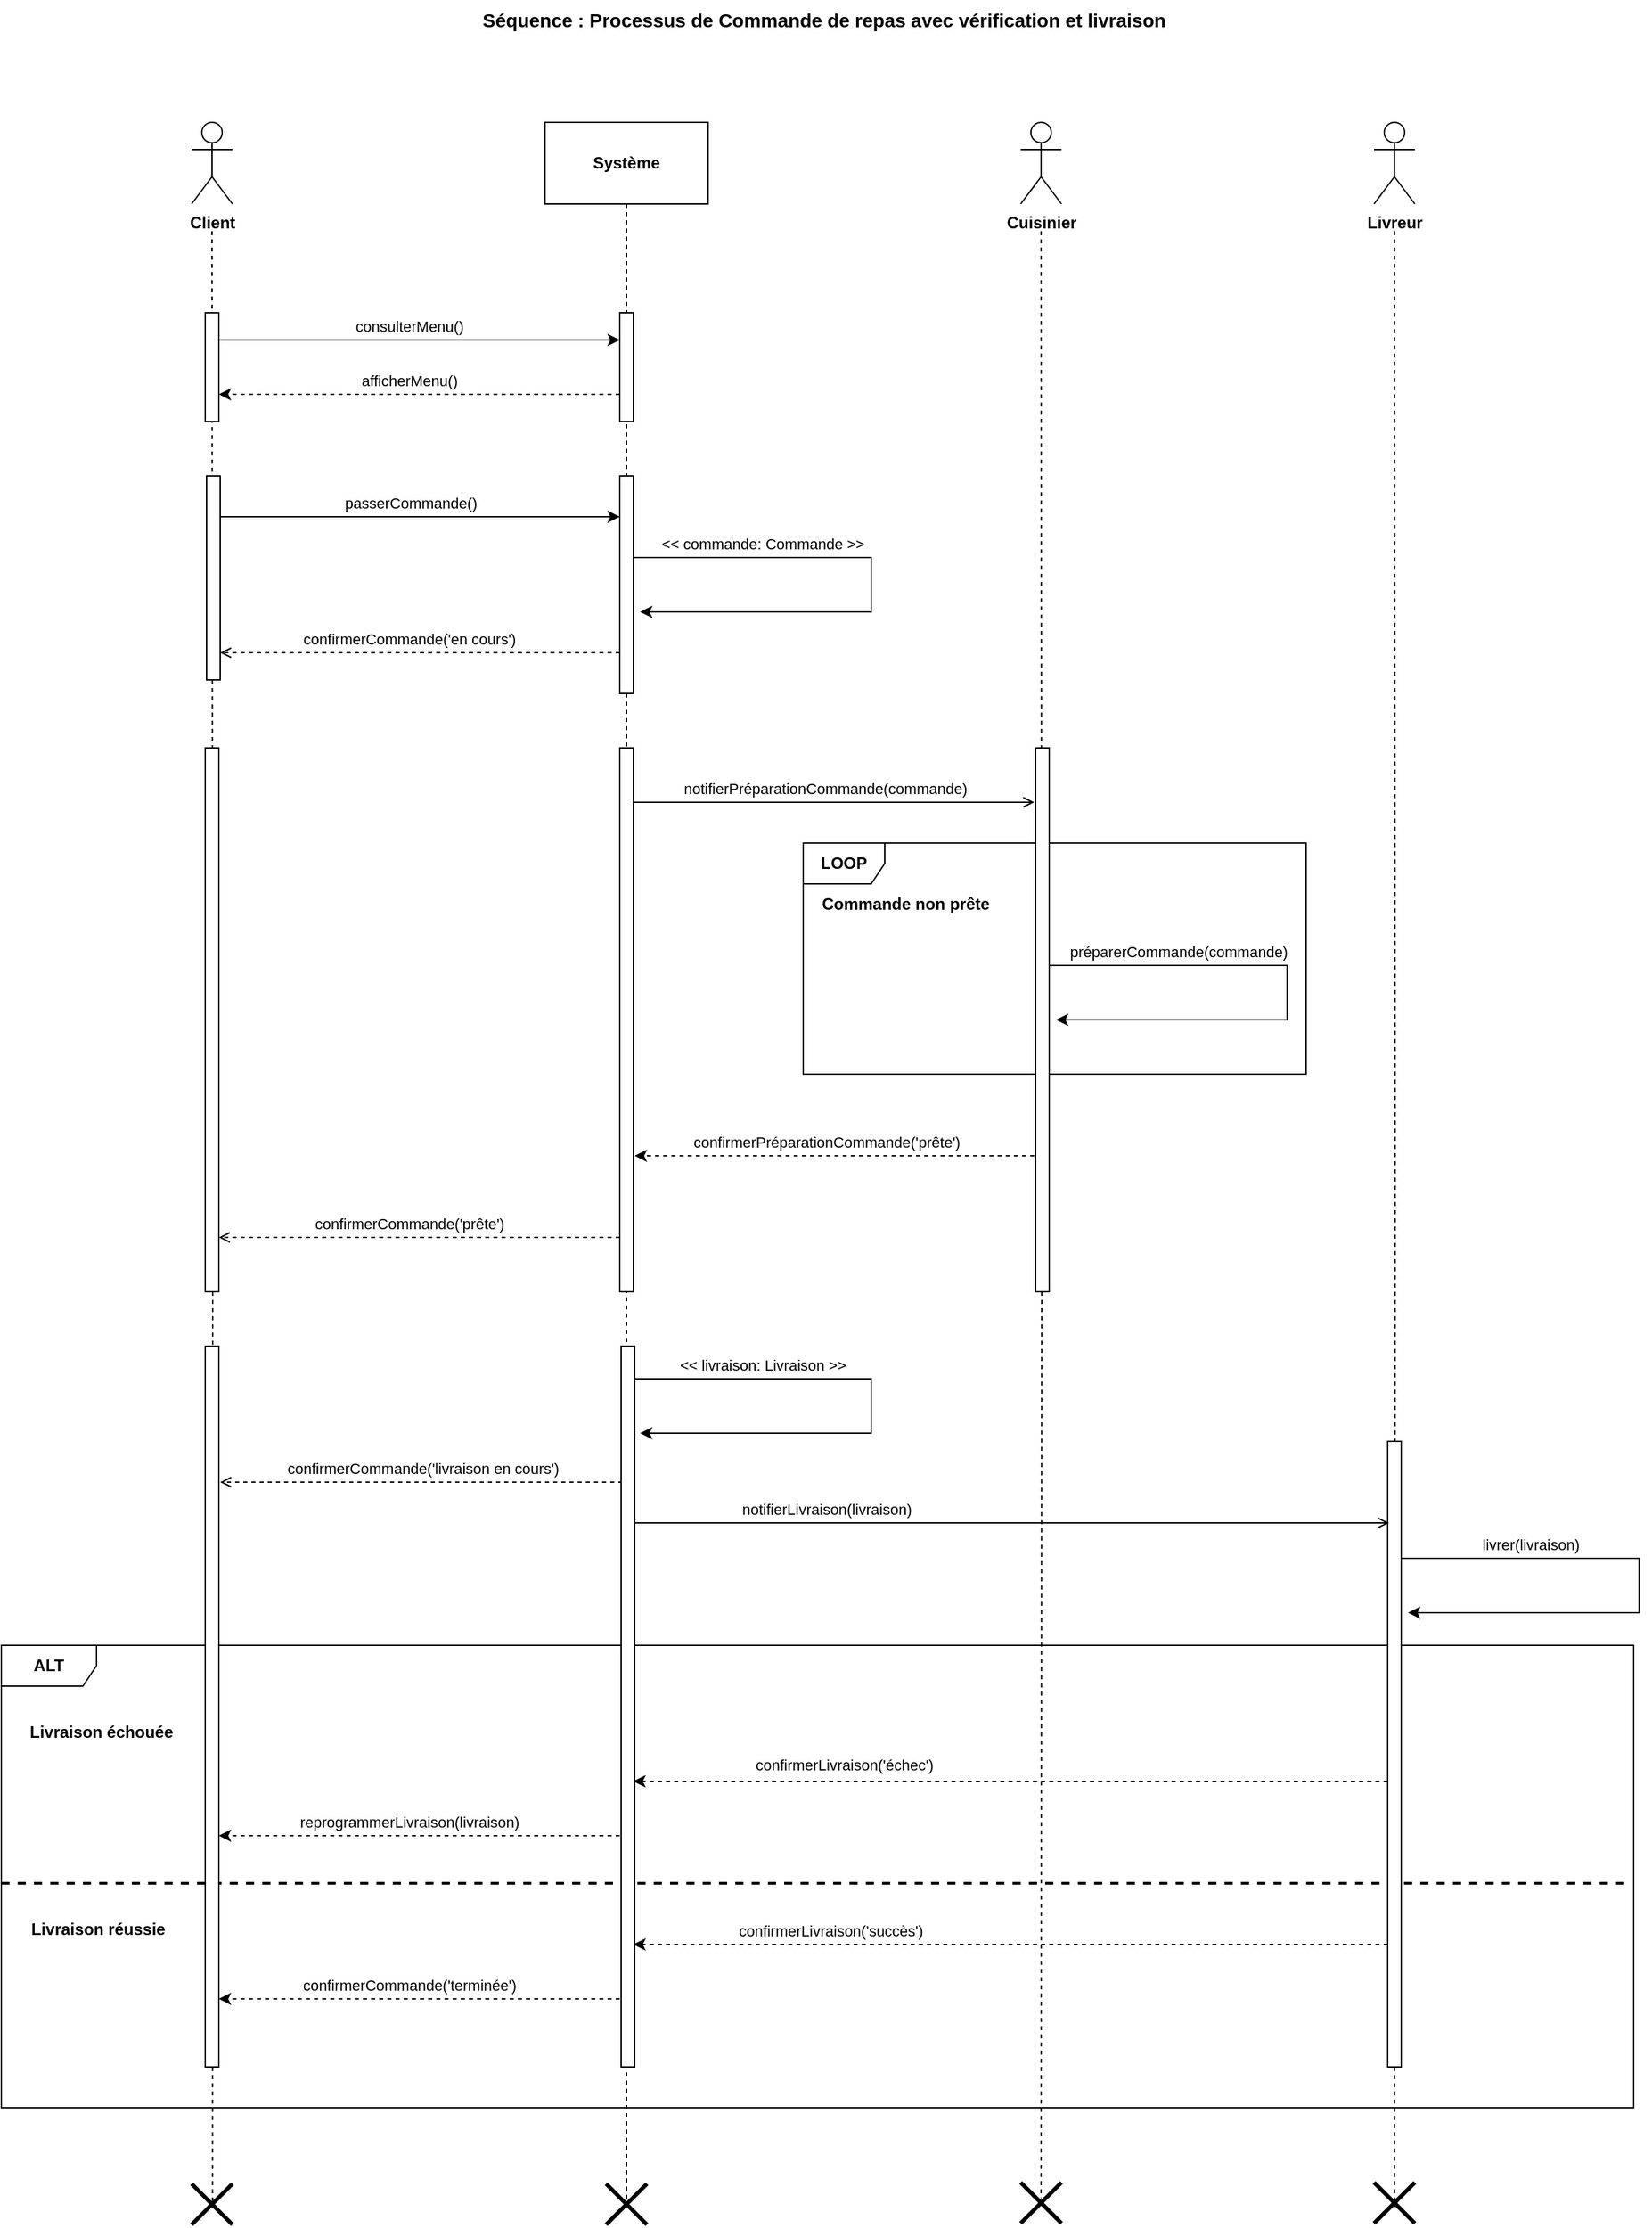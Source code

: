 <mxfile version="24.7.8">
  <diagram name="Page-1" id="D7yS6TGtbbVaGq-q8SK_">
    <mxGraphModel dx="1434" dy="2023" grid="1" gridSize="10" guides="1" tooltips="1" connect="1" arrows="1" fold="1" page="1" pageScale="1" pageWidth="827" pageHeight="1169" math="0" shadow="0">
      <root>
        <mxCell id="0" />
        <mxCell id="1" parent="0" />
        <mxCell id="ar2sXBPk_G7wxFLhryar-87" style="edgeStyle=orthogonalEdgeStyle;rounded=0;orthogonalLoop=1;jettySize=auto;html=1;entryX=0.5;entryY=0.6;entryDx=0;entryDy=0;entryPerimeter=0;dashed=1;endArrow=none;endFill=0;" edge="1" parent="1" target="ar2sXBPk_G7wxFLhryar-81">
          <mxGeometry relative="1" as="geometry">
            <mxPoint x="1065" y="-980" as="sourcePoint" />
          </mxGeometry>
        </mxCell>
        <mxCell id="ar2sXBPk_G7wxFLhryar-1" value="&lt;b&gt;&lt;span style=&quot;font-size: 14px;&quot;&gt;Séquence :&amp;nbsp;&lt;/span&gt;Processus de Commande de repas avec vérification et livraison&lt;/b&gt;" style="text;html=1;align=center;verticalAlign=middle;whiteSpace=wrap;rounded=0;fontSize=14;" vertex="1" parent="1">
          <mxGeometry x="380" y="-1150" width="531" height="30" as="geometry" />
        </mxCell>
        <mxCell id="ar2sXBPk_G7wxFLhryar-58" value="&lt;b&gt;Client&lt;/b&gt;" style="shape=umlActor;verticalLabelPosition=bottom;verticalAlign=top;html=1;outlineConnect=0;" vertex="1" parent="1">
          <mxGeometry x="180" y="-1060" width="30" height="60" as="geometry" />
        </mxCell>
        <mxCell id="ar2sXBPk_G7wxFLhryar-59" value="&lt;b&gt;Système&lt;/b&gt;" style="rounded=0;whiteSpace=wrap;html=1;" vertex="1" parent="1">
          <mxGeometry x="440" y="-1060" width="120" height="60" as="geometry" />
        </mxCell>
        <mxCell id="ar2sXBPk_G7wxFLhryar-60" value="&lt;b&gt;Cuisinier&lt;/b&gt;" style="shape=umlActor;verticalLabelPosition=bottom;verticalAlign=top;html=1;outlineConnect=0;" vertex="1" parent="1">
          <mxGeometry x="790" y="-1060" width="30" height="60" as="geometry" />
        </mxCell>
        <mxCell id="ar2sXBPk_G7wxFLhryar-61" value="&lt;b&gt;Livreur&lt;/b&gt;" style="shape=umlActor;verticalLabelPosition=bottom;verticalAlign=top;html=1;outlineConnect=0;" vertex="1" parent="1">
          <mxGeometry x="1050" y="-1060" width="30" height="60" as="geometry" />
        </mxCell>
        <mxCell id="ar2sXBPk_G7wxFLhryar-67" value="&lt;b&gt;LOOP&lt;/b&gt;" style="shape=umlFrame;whiteSpace=wrap;html=1;pointerEvents=0;" vertex="1" parent="1">
          <mxGeometry x="630" y="-530" width="370" height="170" as="geometry" />
        </mxCell>
        <mxCell id="ar2sXBPk_G7wxFLhryar-68" value="&lt;b&gt;Commande non prête&lt;/b&gt;" style="text;html=1;align=center;verticalAlign=middle;resizable=0;points=[];autosize=1;strokeColor=none;fillColor=none;" vertex="1" parent="1">
          <mxGeometry x="630" y="-500" width="150" height="30" as="geometry" />
        </mxCell>
        <mxCell id="ar2sXBPk_G7wxFLhryar-73" value="&lt;b&gt;ALT&lt;/b&gt;" style="shape=umlFrame;whiteSpace=wrap;html=1;pointerEvents=0;recursiveResize=0;container=1;collapsible=0;width=70;height=30;" vertex="1" parent="1">
          <mxGeometry x="40" y="60" width="1201" height="340" as="geometry" />
        </mxCell>
        <mxCell id="ar2sXBPk_G7wxFLhryar-74" value="&lt;b&gt;Livraison échouée&lt;/b&gt;" style="text;html=1;" vertex="1" parent="ar2sXBPk_G7wxFLhryar-73">
          <mxGeometry width="100" height="20" relative="1" as="geometry">
            <mxPoint x="19" y="50" as="offset" />
          </mxGeometry>
        </mxCell>
        <mxCell id="ar2sXBPk_G7wxFLhryar-75" value="&lt;b&gt;Livraison réussie&lt;/b&gt;" style="line;strokeWidth=2;dashed=1;labelPosition=center;verticalLabelPosition=bottom;align=left;verticalAlign=top;spacingLeft=20;spacingTop=15;html=1;whiteSpace=wrap;" vertex="1" parent="ar2sXBPk_G7wxFLhryar-73">
          <mxGeometry y="170" width="1200" height="10" as="geometry" />
        </mxCell>
        <mxCell id="ar2sXBPk_G7wxFLhryar-116" style="edgeStyle=orthogonalEdgeStyle;rounded=0;orthogonalLoop=1;jettySize=auto;html=1;curved=0;dashed=1;" edge="1" parent="ar2sXBPk_G7wxFLhryar-73">
          <mxGeometry relative="1" as="geometry">
            <mxPoint x="1020" y="100" as="sourcePoint" />
            <mxPoint x="465" y="100" as="targetPoint" />
          </mxGeometry>
        </mxCell>
        <mxCell id="ar2sXBPk_G7wxFLhryar-117" value="confirmerLivraison(&#39;échec&#39;)" style="edgeLabel;html=1;align=center;verticalAlign=middle;resizable=0;points=[];" vertex="1" connectable="0" parent="ar2sXBPk_G7wxFLhryar-116">
          <mxGeometry x="0.333" y="-3" relative="1" as="geometry">
            <mxPoint x="-30" y="-9" as="offset" />
          </mxGeometry>
        </mxCell>
        <mxCell id="ar2sXBPk_G7wxFLhryar-118" style="edgeStyle=orthogonalEdgeStyle;rounded=0;orthogonalLoop=1;jettySize=auto;html=1;curved=0;dashed=1;" edge="1" parent="ar2sXBPk_G7wxFLhryar-73">
          <mxGeometry relative="1" as="geometry">
            <mxPoint x="1020" y="220" as="sourcePoint" />
            <mxPoint x="465" y="220" as="targetPoint" />
          </mxGeometry>
        </mxCell>
        <mxCell id="ar2sXBPk_G7wxFLhryar-119" value="confirmerLivraison(&#39;succès&#39;)" style="edgeLabel;html=1;align=center;verticalAlign=middle;resizable=0;points=[];" vertex="1" connectable="0" parent="ar2sXBPk_G7wxFLhryar-118">
          <mxGeometry x="0.279" y="-2" relative="1" as="geometry">
            <mxPoint x="-55" y="-8" as="offset" />
          </mxGeometry>
        </mxCell>
        <mxCell id="ar2sXBPk_G7wxFLhryar-121" style="edgeStyle=orthogonalEdgeStyle;rounded=0;orthogonalLoop=1;jettySize=auto;html=1;curved=0;dashed=1;" edge="1" parent="ar2sXBPk_G7wxFLhryar-73">
          <mxGeometry relative="1" as="geometry">
            <mxPoint x="455.0" y="140" as="sourcePoint" />
            <mxPoint x="160" y="140" as="targetPoint" />
          </mxGeometry>
        </mxCell>
        <mxCell id="ar2sXBPk_G7wxFLhryar-122" value="reprogrammerLivraison(livraison)" style="edgeLabel;html=1;align=center;verticalAlign=middle;resizable=0;points=[];" vertex="1" connectable="0" parent="ar2sXBPk_G7wxFLhryar-121">
          <mxGeometry x="0.308" y="1" relative="1" as="geometry">
            <mxPoint x="38" y="-11" as="offset" />
          </mxGeometry>
        </mxCell>
        <mxCell id="ar2sXBPk_G7wxFLhryar-123" style="edgeStyle=orthogonalEdgeStyle;rounded=0;orthogonalLoop=1;jettySize=auto;html=1;curved=0;dashed=1;" edge="1" parent="ar2sXBPk_G7wxFLhryar-73">
          <mxGeometry relative="1" as="geometry">
            <mxPoint x="455.0" y="260" as="sourcePoint" />
            <mxPoint x="160" y="260" as="targetPoint" />
          </mxGeometry>
        </mxCell>
        <mxCell id="ar2sXBPk_G7wxFLhryar-124" value="confirmerCommande(&#39;terminée&#39;)" style="edgeLabel;html=1;align=center;verticalAlign=middle;resizable=0;points=[];" vertex="1" connectable="0" parent="ar2sXBPk_G7wxFLhryar-123">
          <mxGeometry x="0.145" y="-1" relative="1" as="geometry">
            <mxPoint x="14" y="-9" as="offset" />
          </mxGeometry>
        </mxCell>
        <mxCell id="ar2sXBPk_G7wxFLhryar-79" value="" style="shape=umlDestroy;whiteSpace=wrap;html=1;strokeWidth=3;targetShapes=umlLifeline;" vertex="1" parent="1">
          <mxGeometry x="485" y="456" width="30" height="30" as="geometry" />
        </mxCell>
        <mxCell id="ar2sXBPk_G7wxFLhryar-80" value="" style="shape=umlDestroy;whiteSpace=wrap;html=1;strokeWidth=3;targetShapes=umlLifeline;" vertex="1" parent="1">
          <mxGeometry x="790" y="455" width="30" height="30" as="geometry" />
        </mxCell>
        <mxCell id="ar2sXBPk_G7wxFLhryar-81" value="" style="shape=umlDestroy;whiteSpace=wrap;html=1;strokeWidth=3;targetShapes=umlLifeline;" vertex="1" parent="1">
          <mxGeometry x="1050" y="455" width="30" height="30" as="geometry" />
        </mxCell>
        <mxCell id="ar2sXBPk_G7wxFLhryar-82" value="" style="shape=umlDestroy;whiteSpace=wrap;html=1;strokeWidth=3;targetShapes=umlLifeline;" vertex="1" parent="1">
          <mxGeometry x="180" y="456" width="30" height="30" as="geometry" />
        </mxCell>
        <mxCell id="ar2sXBPk_G7wxFLhryar-85" style="edgeStyle=orthogonalEdgeStyle;rounded=0;orthogonalLoop=1;jettySize=auto;html=1;entryX=0.5;entryY=0.4;entryDx=0;entryDy=0;entryPerimeter=0;endArrow=none;endFill=0;dashed=1;" edge="1" parent="1" source="ar2sXBPk_G7wxFLhryar-59" target="ar2sXBPk_G7wxFLhryar-79">
          <mxGeometry relative="1" as="geometry" />
        </mxCell>
        <mxCell id="ar2sXBPk_G7wxFLhryar-86" style="edgeStyle=orthogonalEdgeStyle;rounded=0;orthogonalLoop=1;jettySize=auto;html=1;entryX=0.5;entryY=0.378;entryDx=0;entryDy=0;entryPerimeter=0;startArrow=none;startFill=0;dashed=1;endArrow=none;endFill=0;" edge="1" parent="1" target="ar2sXBPk_G7wxFLhryar-80">
          <mxGeometry relative="1" as="geometry">
            <mxPoint x="805" y="-980" as="sourcePoint" />
          </mxGeometry>
        </mxCell>
        <mxCell id="ar2sXBPk_G7wxFLhryar-84" style="edgeStyle=orthogonalEdgeStyle;rounded=0;orthogonalLoop=1;jettySize=auto;html=1;entryX=0.512;entryY=0.588;entryDx=0;entryDy=0;entryPerimeter=0;endArrow=none;endFill=0;dashed=1;" edge="1" parent="1" target="ar2sXBPk_G7wxFLhryar-82">
          <mxGeometry relative="1" as="geometry">
            <mxPoint x="195" y="-980" as="sourcePoint" />
          </mxGeometry>
        </mxCell>
        <mxCell id="ar2sXBPk_G7wxFLhryar-88" style="edgeStyle=orthogonalEdgeStyle;rounded=0;orthogonalLoop=1;jettySize=auto;html=1;curved=0;" edge="1" parent="1" source="ar2sXBPk_G7wxFLhryar-62" target="ar2sXBPk_G7wxFLhryar-63">
          <mxGeometry relative="1" as="geometry">
            <Array as="points">
              <mxPoint x="320" y="-900" />
              <mxPoint x="320" y="-900" />
            </Array>
          </mxGeometry>
        </mxCell>
        <mxCell id="ar2sXBPk_G7wxFLhryar-89" value="consulterMenu()" style="edgeLabel;html=1;align=center;verticalAlign=middle;resizable=0;points=[];" vertex="1" connectable="0" parent="ar2sXBPk_G7wxFLhryar-88">
          <mxGeometry x="0.181" relative="1" as="geometry">
            <mxPoint x="-34" y="-10" as="offset" />
          </mxGeometry>
        </mxCell>
        <mxCell id="ar2sXBPk_G7wxFLhryar-62" value="" style="html=1;points=[[0,0,0,0,5],[0,1,0,0,-5],[1,0,0,0,5],[1,1,0,0,-5]];perimeter=orthogonalPerimeter;outlineConnect=0;targetShapes=umlLifeline;portConstraint=eastwest;newEdgeStyle={&quot;curved&quot;:0,&quot;rounded&quot;:0};" vertex="1" parent="1">
          <mxGeometry x="190" y="-920" width="10" height="80" as="geometry" />
        </mxCell>
        <mxCell id="ar2sXBPk_G7wxFLhryar-90" style="edgeStyle=orthogonalEdgeStyle;rounded=0;orthogonalLoop=1;jettySize=auto;html=1;curved=0;dashed=1;" edge="1" parent="1">
          <mxGeometry relative="1" as="geometry">
            <mxPoint x="495" y="-860.0" as="sourcePoint" />
            <mxPoint x="200" y="-860.0" as="targetPoint" />
          </mxGeometry>
        </mxCell>
        <mxCell id="ar2sXBPk_G7wxFLhryar-91" value="afficherMenu()" style="edgeLabel;html=1;align=center;verticalAlign=middle;resizable=0;points=[];" vertex="1" connectable="0" parent="ar2sXBPk_G7wxFLhryar-90">
          <mxGeometry x="-0.269" y="-1" relative="1" as="geometry">
            <mxPoint x="-47" y="-9" as="offset" />
          </mxGeometry>
        </mxCell>
        <mxCell id="ar2sXBPk_G7wxFLhryar-63" value="" style="html=1;points=[[0,0,0,0,5],[0,1,0,0,-5],[1,0,0,0,5],[1,1,0,0,-5]];perimeter=orthogonalPerimeter;outlineConnect=0;targetShapes=umlLifeline;portConstraint=eastwest;newEdgeStyle={&quot;curved&quot;:0,&quot;rounded&quot;:0};" vertex="1" parent="1">
          <mxGeometry x="495" y="-920" width="10" height="80" as="geometry" />
        </mxCell>
        <mxCell id="ar2sXBPk_G7wxFLhryar-95" style="edgeStyle=orthogonalEdgeStyle;rounded=0;orthogonalLoop=1;jettySize=auto;html=1;curved=0;endArrow=classic;endFill=1;" edge="1" parent="1" source="ar2sXBPk_G7wxFLhryar-64">
          <mxGeometry relative="1" as="geometry">
            <mxPoint x="510" y="-700.0" as="targetPoint" />
            <Array as="points">
              <mxPoint x="680" y="-740" />
              <mxPoint x="680" y="-700" />
            </Array>
          </mxGeometry>
        </mxCell>
        <mxCell id="ar2sXBPk_G7wxFLhryar-96" value="&amp;lt;&amp;lt; commande: Commande &amp;gt;&amp;gt;" style="edgeLabel;html=1;align=center;verticalAlign=middle;resizable=0;points=[];" vertex="1" connectable="0" parent="ar2sXBPk_G7wxFLhryar-95">
          <mxGeometry x="-0.711" y="-1" relative="1" as="geometry">
            <mxPoint x="39" y="-11" as="offset" />
          </mxGeometry>
        </mxCell>
        <mxCell id="ar2sXBPk_G7wxFLhryar-97" style="edgeStyle=orthogonalEdgeStyle;rounded=0;orthogonalLoop=1;jettySize=auto;html=1;curved=0;dashed=1;endArrow=open;endFill=0;" edge="1" parent="1" source="ar2sXBPk_G7wxFLhryar-64" target="ar2sXBPk_G7wxFLhryar-92">
          <mxGeometry relative="1" as="geometry">
            <Array as="points">
              <mxPoint x="410" y="-670" />
              <mxPoint x="410" y="-670" />
            </Array>
          </mxGeometry>
        </mxCell>
        <mxCell id="ar2sXBPk_G7wxFLhryar-98" value="confirmerCommande(&#39;en cours&#39;)" style="edgeLabel;html=1;align=center;verticalAlign=middle;resizable=0;points=[];" vertex="1" connectable="0" parent="ar2sXBPk_G7wxFLhryar-97">
          <mxGeometry x="0.252" y="-1" relative="1" as="geometry">
            <mxPoint x="29" y="-9" as="offset" />
          </mxGeometry>
        </mxCell>
        <mxCell id="ar2sXBPk_G7wxFLhryar-100" style="edgeStyle=orthogonalEdgeStyle;rounded=0;orthogonalLoop=1;jettySize=auto;html=1;curved=0;endArrow=open;endFill=0;" edge="1" parent="1">
          <mxGeometry relative="1" as="geometry">
            <mxPoint x="800.0" y="-560" as="targetPoint" />
            <mxPoint x="505.0" y="-560" as="sourcePoint" />
          </mxGeometry>
        </mxCell>
        <mxCell id="ar2sXBPk_G7wxFLhryar-101" value="notifierPréparationCommande(commande)" style="edgeLabel;html=1;align=center;verticalAlign=middle;resizable=0;points=[];" vertex="1" connectable="0" parent="ar2sXBPk_G7wxFLhryar-100">
          <mxGeometry x="-0.258" y="2" relative="1" as="geometry">
            <mxPoint x="31" y="-8" as="offset" />
          </mxGeometry>
        </mxCell>
        <mxCell id="ar2sXBPk_G7wxFLhryar-64" value="" style="html=1;points=[[0,0,0,0,5],[0,1,0,0,-5],[1,0,0,0,5],[1,1,0,0,-5]];perimeter=orthogonalPerimeter;outlineConnect=0;targetShapes=umlLifeline;portConstraint=eastwest;newEdgeStyle={&quot;curved&quot;:0,&quot;rounded&quot;:0};" vertex="1" parent="1">
          <mxGeometry x="495" y="-800" width="10" height="160" as="geometry" />
        </mxCell>
        <mxCell id="ar2sXBPk_G7wxFLhryar-107" style="edgeStyle=orthogonalEdgeStyle;rounded=0;orthogonalLoop=1;jettySize=auto;html=1;curved=0;dashed=1;endArrow=open;endFill=0;" edge="1" parent="1">
          <mxGeometry relative="1" as="geometry">
            <mxPoint x="495" y="-240" as="sourcePoint" />
            <mxPoint x="200" y="-240" as="targetPoint" />
            <Array as="points">
              <mxPoint x="420" y="-240" />
              <mxPoint x="420" y="-240" />
            </Array>
          </mxGeometry>
        </mxCell>
        <mxCell id="ar2sXBPk_G7wxFLhryar-108" value="confirmerCommande(&#39;prête&#39;)" style="edgeLabel;html=1;align=center;verticalAlign=middle;resizable=0;points=[];" vertex="1" connectable="0" parent="ar2sXBPk_G7wxFLhryar-107">
          <mxGeometry x="0.268" y="-2" relative="1" as="geometry">
            <mxPoint x="32" y="-8" as="offset" />
          </mxGeometry>
        </mxCell>
        <mxCell id="ar2sXBPk_G7wxFLhryar-70" value="" style="html=1;points=[[0,0,0,0,5],[0,1,0,0,-5],[1,0,0,0,5],[1,1,0,0,-5]];perimeter=orthogonalPerimeter;outlineConnect=0;targetShapes=umlLifeline;portConstraint=eastwest;newEdgeStyle={&quot;curved&quot;:0,&quot;rounded&quot;:0};" vertex="1" parent="1">
          <mxGeometry x="495" y="-600" width="10" height="400" as="geometry" />
        </mxCell>
        <mxCell id="ar2sXBPk_G7wxFLhryar-72" value="" style="html=1;points=[[0,0,0,0,5],[0,1,0,0,-5],[1,0,0,0,5],[1,1,0,0,-5]];perimeter=orthogonalPerimeter;outlineConnect=0;targetShapes=umlLifeline;portConstraint=eastwest;newEdgeStyle={&quot;curved&quot;:0,&quot;rounded&quot;:0};" vertex="1" parent="1">
          <mxGeometry x="1060" y="-90" width="10" height="460" as="geometry" />
        </mxCell>
        <mxCell id="ar2sXBPk_G7wxFLhryar-83" value="" style="html=1;points=[[0,0,0,0,5],[0,1,0,0,-5],[1,0,0,0,5],[1,1,0,0,-5]];perimeter=orthogonalPerimeter;outlineConnect=0;targetShapes=umlLifeline;portConstraint=eastwest;newEdgeStyle={&quot;curved&quot;:0,&quot;rounded&quot;:0};" vertex="1" parent="1">
          <mxGeometry x="190" y="-160" width="10" height="530" as="geometry" />
        </mxCell>
        <mxCell id="ar2sXBPk_G7wxFLhryar-93" style="edgeStyle=orthogonalEdgeStyle;rounded=0;orthogonalLoop=1;jettySize=auto;html=1;curved=0;" edge="1" parent="1" source="ar2sXBPk_G7wxFLhryar-92" target="ar2sXBPk_G7wxFLhryar-64">
          <mxGeometry relative="1" as="geometry">
            <Array as="points">
              <mxPoint x="400" y="-770" />
              <mxPoint x="400" y="-770" />
            </Array>
          </mxGeometry>
        </mxCell>
        <mxCell id="ar2sXBPk_G7wxFLhryar-94" value="passerCommande()" style="edgeLabel;html=1;align=center;verticalAlign=middle;resizable=0;points=[];" vertex="1" connectable="0" parent="ar2sXBPk_G7wxFLhryar-93">
          <mxGeometry x="0.154" y="3" relative="1" as="geometry">
            <mxPoint x="-30" y="-7" as="offset" />
          </mxGeometry>
        </mxCell>
        <mxCell id="ar2sXBPk_G7wxFLhryar-92" value="" style="html=1;points=[[0,0,0,0,5],[0,1,0,0,-5],[1,0,0,0,5],[1,1,0,0,-5]];perimeter=orthogonalPerimeter;outlineConnect=0;targetShapes=umlLifeline;portConstraint=eastwest;newEdgeStyle={&quot;curved&quot;:0,&quot;rounded&quot;:0};" vertex="1" parent="1">
          <mxGeometry x="191" y="-800" width="10" height="150" as="geometry" />
        </mxCell>
        <mxCell id="ar2sXBPk_G7wxFLhryar-99" value="" style="html=1;points=[[0,0,0,0,5],[0,1,0,0,-5],[1,0,0,0,5],[1,1,0,0,-5]];perimeter=orthogonalPerimeter;outlineConnect=0;targetShapes=umlLifeline;portConstraint=eastwest;newEdgeStyle={&quot;curved&quot;:0,&quot;rounded&quot;:0};" vertex="1" parent="1">
          <mxGeometry x="801" y="-600" width="10" height="400" as="geometry" />
        </mxCell>
        <mxCell id="ar2sXBPk_G7wxFLhryar-102" style="edgeStyle=orthogonalEdgeStyle;rounded=0;orthogonalLoop=1;jettySize=auto;html=1;curved=0;endArrow=classic;endFill=1;" edge="1" parent="1">
          <mxGeometry relative="1" as="geometry">
            <mxPoint x="816" y="-400.0" as="targetPoint" />
            <mxPoint x="811" y="-440" as="sourcePoint" />
            <Array as="points">
              <mxPoint x="986" y="-440" />
              <mxPoint x="986" y="-400" />
            </Array>
          </mxGeometry>
        </mxCell>
        <mxCell id="ar2sXBPk_G7wxFLhryar-103" value="préparerCommande(commande)" style="edgeLabel;html=1;align=center;verticalAlign=middle;resizable=0;points=[];" vertex="1" connectable="0" parent="ar2sXBPk_G7wxFLhryar-102">
          <mxGeometry x="-0.711" y="-1" relative="1" as="geometry">
            <mxPoint x="39" y="-11" as="offset" />
          </mxGeometry>
        </mxCell>
        <mxCell id="ar2sXBPk_G7wxFLhryar-104" style="edgeStyle=orthogonalEdgeStyle;rounded=0;orthogonalLoop=1;jettySize=auto;html=1;curved=0;entryX=1.1;entryY=0.279;entryDx=0;entryDy=0;entryPerimeter=0;dashed=1;" edge="1" parent="1">
          <mxGeometry relative="1" as="geometry">
            <mxPoint x="800" y="-299.96" as="sourcePoint" />
            <mxPoint x="506" y="-300.0" as="targetPoint" />
            <Array as="points">
              <mxPoint x="650" y="-299.06" />
            </Array>
          </mxGeometry>
        </mxCell>
        <mxCell id="ar2sXBPk_G7wxFLhryar-105" value="confirmerPréparationCommande(&#39;prête&#39;)" style="edgeLabel;html=1;align=center;verticalAlign=middle;resizable=0;points=[];" vertex="1" connectable="0" parent="ar2sXBPk_G7wxFLhryar-104">
          <mxGeometry x="-0.078" y="-2" relative="1" as="geometry">
            <mxPoint x="-18" y="-8" as="offset" />
          </mxGeometry>
        </mxCell>
        <mxCell id="ar2sXBPk_G7wxFLhryar-106" value="" style="html=1;points=[[0,0,0,0,5],[0,1,0,0,-5],[1,0,0,0,5],[1,1,0,0,-5]];perimeter=orthogonalPerimeter;outlineConnect=0;targetShapes=umlLifeline;portConstraint=eastwest;newEdgeStyle={&quot;curved&quot;:0,&quot;rounded&quot;:0};" vertex="1" parent="1">
          <mxGeometry x="190" y="-600" width="10" height="400" as="geometry" />
        </mxCell>
        <mxCell id="ar2sXBPk_G7wxFLhryar-110" style="edgeStyle=orthogonalEdgeStyle;rounded=0;orthogonalLoop=1;jettySize=auto;html=1;curved=0;endArrow=classic;endFill=1;" edge="1" parent="1">
          <mxGeometry relative="1" as="geometry">
            <mxPoint x="510" y="-96.0" as="targetPoint" />
            <mxPoint x="505" y="-136" as="sourcePoint" />
            <Array as="points">
              <mxPoint x="680" y="-136" />
              <mxPoint x="680" y="-96" />
            </Array>
          </mxGeometry>
        </mxCell>
        <mxCell id="ar2sXBPk_G7wxFLhryar-111" value="&amp;lt;&amp;lt; livraison: Livraison &amp;gt;&amp;gt;" style="edgeLabel;html=1;align=center;verticalAlign=middle;resizable=0;points=[];" vertex="1" connectable="0" parent="ar2sXBPk_G7wxFLhryar-110">
          <mxGeometry x="-0.711" y="-1" relative="1" as="geometry">
            <mxPoint x="39" y="-11" as="offset" />
          </mxGeometry>
        </mxCell>
        <mxCell id="ar2sXBPk_G7wxFLhryar-114" style="edgeStyle=orthogonalEdgeStyle;rounded=0;orthogonalLoop=1;jettySize=auto;html=1;curved=0;endArrow=classic;endFill=1;" edge="1" parent="1">
          <mxGeometry relative="1" as="geometry">
            <mxPoint x="1075" y="36.0" as="targetPoint" />
            <mxPoint x="1070" y="-4" as="sourcePoint" />
            <Array as="points">
              <mxPoint x="1245" y="-4" />
              <mxPoint x="1245" y="36" />
            </Array>
          </mxGeometry>
        </mxCell>
        <mxCell id="ar2sXBPk_G7wxFLhryar-115" value="livrer(livraison)" style="edgeLabel;html=1;align=center;verticalAlign=middle;resizable=0;points=[];" vertex="1" connectable="0" parent="ar2sXBPk_G7wxFLhryar-114">
          <mxGeometry x="-0.711" y="-1" relative="1" as="geometry">
            <mxPoint x="39" y="-11" as="offset" />
          </mxGeometry>
        </mxCell>
        <mxCell id="ar2sXBPk_G7wxFLhryar-112" style="edgeStyle=orthogonalEdgeStyle;rounded=0;orthogonalLoop=1;jettySize=auto;html=1;curved=0;endArrow=open;endFill=0;" edge="1" parent="1">
          <mxGeometry relative="1" as="geometry">
            <mxPoint x="506" y="-30" as="sourcePoint" />
            <mxPoint x="1061" y="-30" as="targetPoint" />
          </mxGeometry>
        </mxCell>
        <mxCell id="ar2sXBPk_G7wxFLhryar-113" value="notifierLivraison(livraison)" style="edgeLabel;html=1;align=center;verticalAlign=middle;resizable=0;points=[];" vertex="1" connectable="0" parent="ar2sXBPk_G7wxFLhryar-112">
          <mxGeometry x="0.117" y="4" relative="1" as="geometry">
            <mxPoint x="-169" y="-6" as="offset" />
          </mxGeometry>
        </mxCell>
        <mxCell id="ar2sXBPk_G7wxFLhryar-126" style="edgeStyle=orthogonalEdgeStyle;rounded=0;orthogonalLoop=1;jettySize=auto;html=1;curved=0;dashed=1;endArrow=open;endFill=0;" edge="1" parent="1">
          <mxGeometry relative="1" as="geometry">
            <mxPoint x="497" y="-60" as="sourcePoint" />
            <mxPoint x="201" y="-60" as="targetPoint" />
          </mxGeometry>
        </mxCell>
        <mxCell id="ar2sXBPk_G7wxFLhryar-127" value="confirmerCommande(&#39;livraison en cours&#39;)" style="edgeLabel;html=1;align=center;verticalAlign=middle;resizable=0;points=[];" vertex="1" connectable="0" parent="ar2sXBPk_G7wxFLhryar-126">
          <mxGeometry x="-0.115" relative="1" as="geometry">
            <mxPoint x="-16" y="-10" as="offset" />
          </mxGeometry>
        </mxCell>
        <mxCell id="ar2sXBPk_G7wxFLhryar-125" value="" style="html=1;points=[[0,0,0,0,5],[0,1,0,0,-5],[1,0,0,0,5],[1,1,0,0,-5]];perimeter=orthogonalPerimeter;outlineConnect=0;targetShapes=umlLifeline;portConstraint=eastwest;newEdgeStyle={&quot;curved&quot;:0,&quot;rounded&quot;:0};" vertex="1" parent="1">
          <mxGeometry x="496" y="-160" width="10" height="530" as="geometry" />
        </mxCell>
      </root>
    </mxGraphModel>
  </diagram>
</mxfile>
